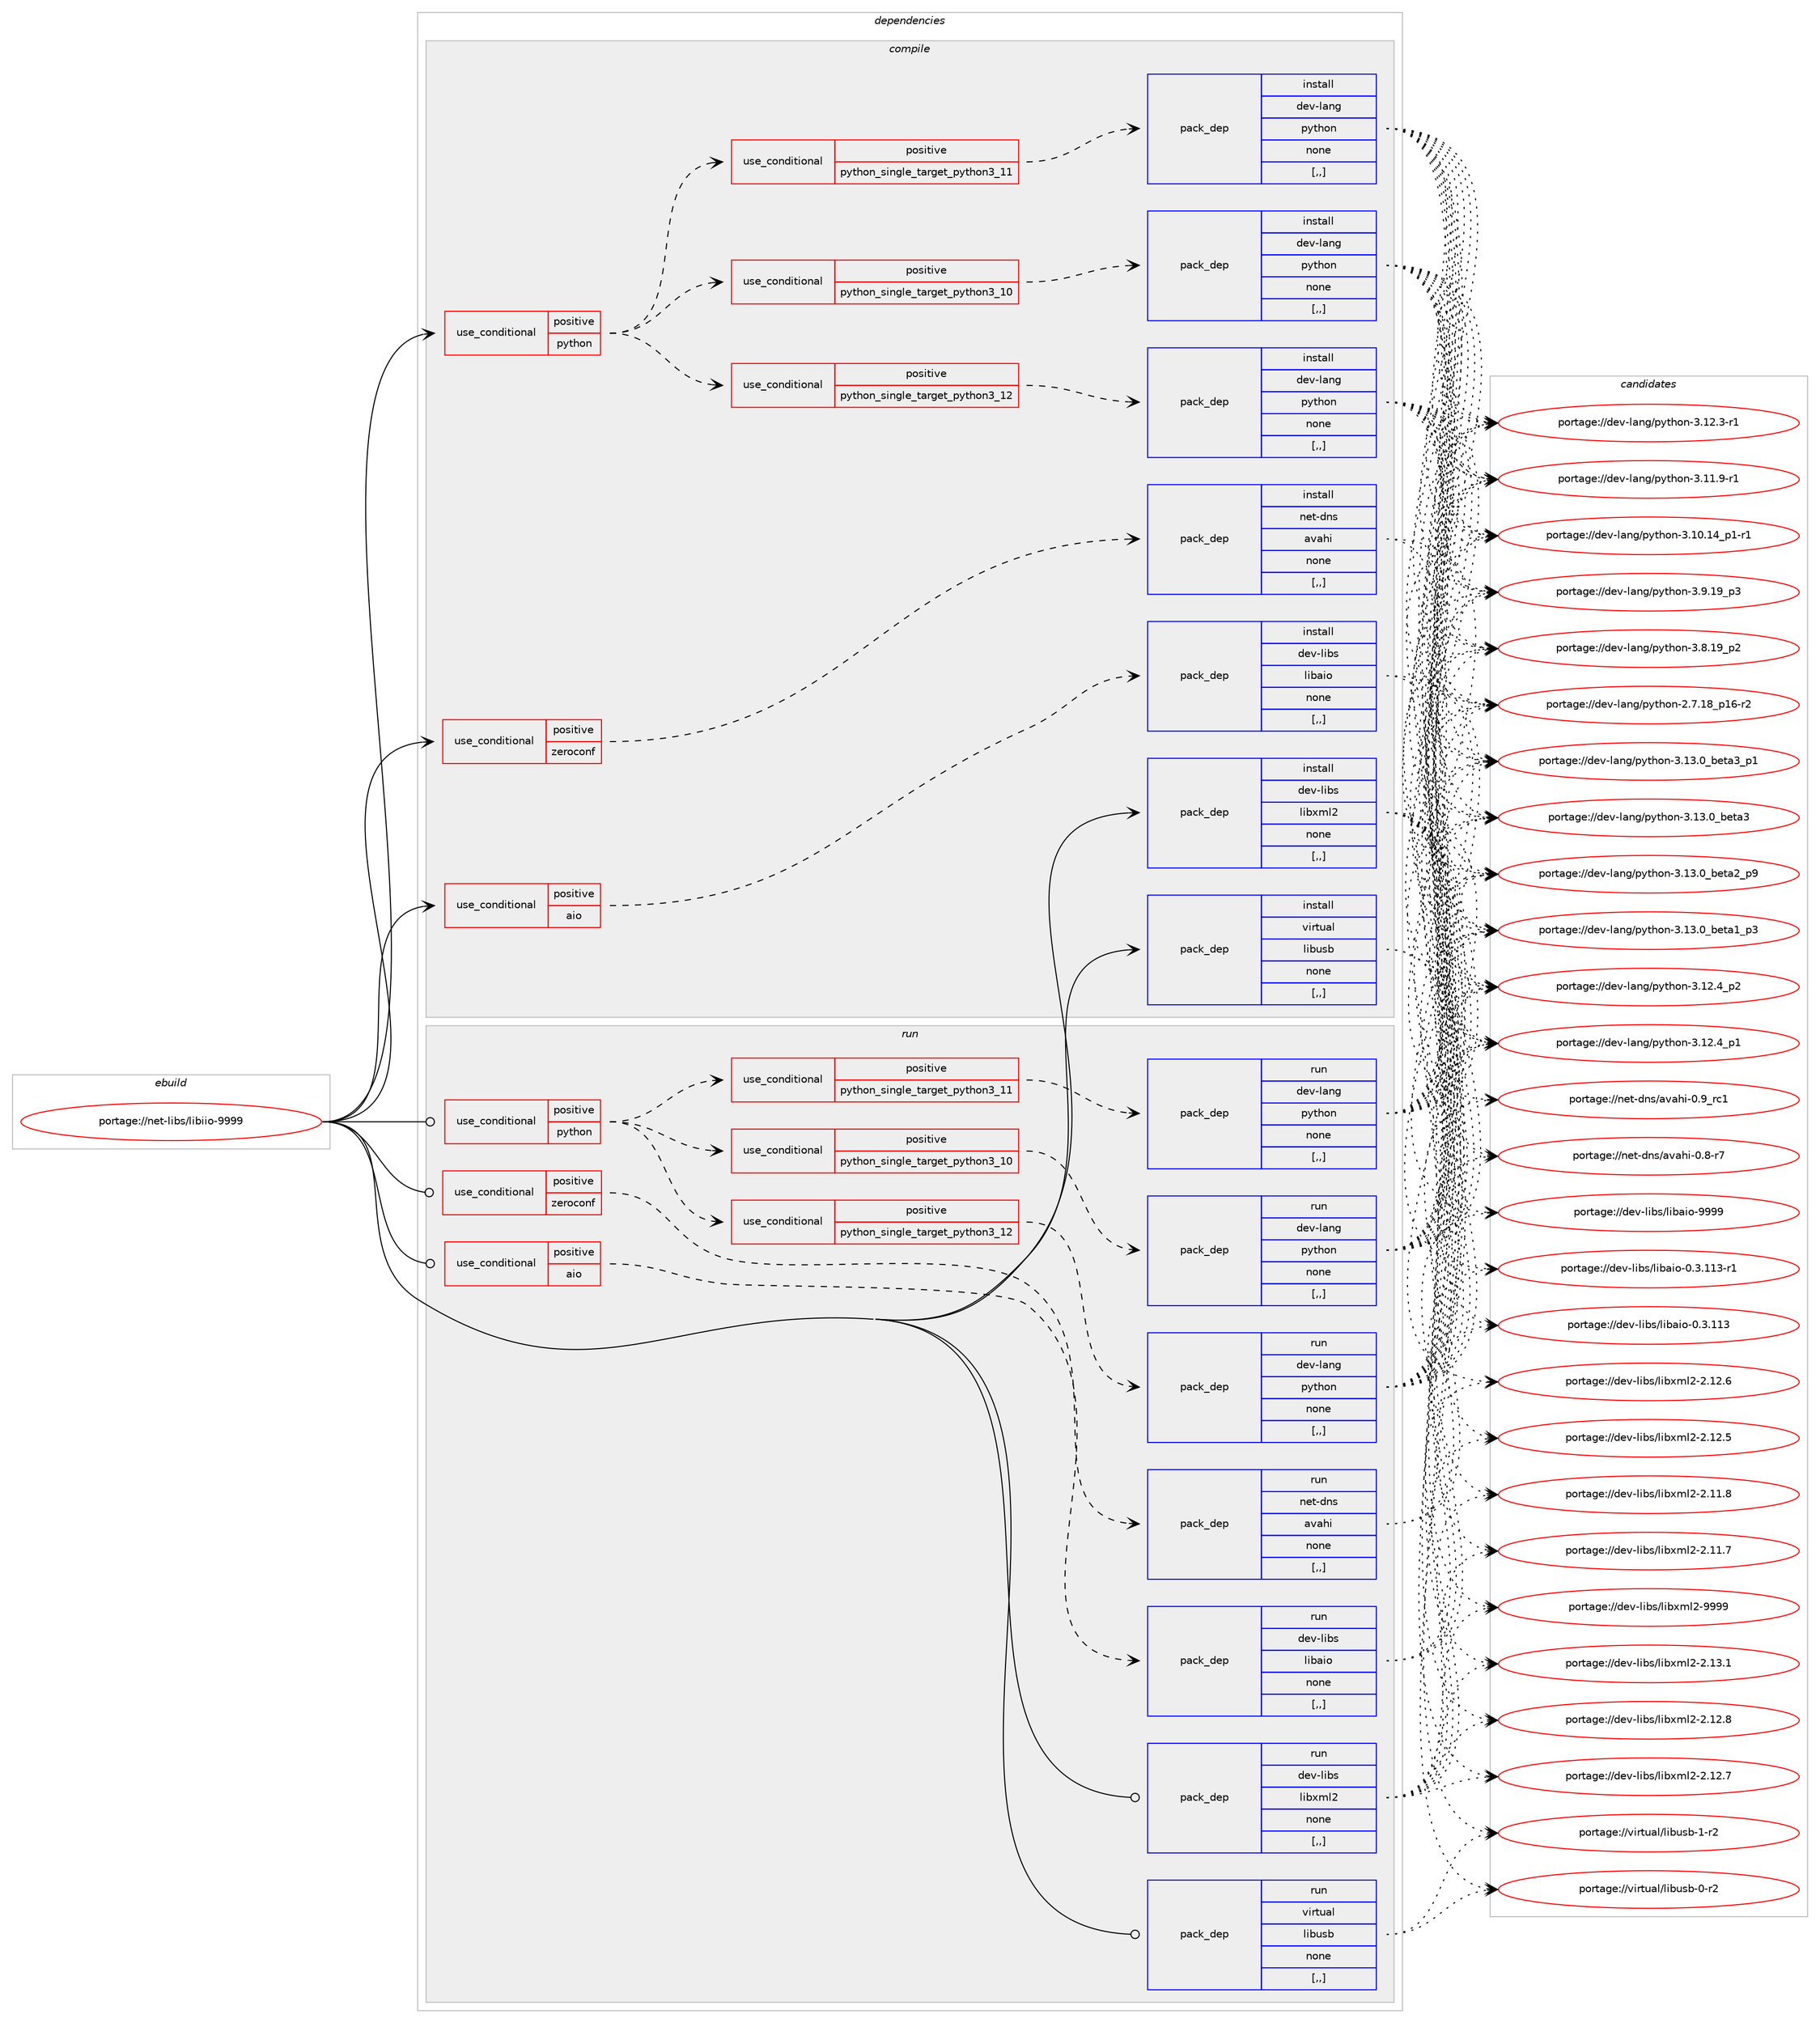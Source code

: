 digraph prolog {

# *************
# Graph options
# *************

newrank=true;
concentrate=true;
compound=true;
graph [rankdir=LR,fontname=Helvetica,fontsize=10,ranksep=1.5];#, ranksep=2.5, nodesep=0.2];
edge  [arrowhead=vee];
node  [fontname=Helvetica,fontsize=10];

# **********
# The ebuild
# **********

subgraph cluster_leftcol {
color=gray;
rank=same;
label=<<i>ebuild</i>>;
id [label="portage://net-libs/libiio-9999", color=red, width=4, href="../net-libs/libiio-9999.svg"];
}

# ****************
# The dependencies
# ****************

subgraph cluster_midcol {
color=gray;
label=<<i>dependencies</i>>;
subgraph cluster_compile {
fillcolor="#eeeeee";
style=filled;
label=<<i>compile</i>>;
subgraph cond93022 {
dependency356685 [label=<<TABLE BORDER="0" CELLBORDER="1" CELLSPACING="0" CELLPADDING="4"><TR><TD ROWSPAN="3" CELLPADDING="10">use_conditional</TD></TR><TR><TD>positive</TD></TR><TR><TD>aio</TD></TR></TABLE>>, shape=none, color=red];
subgraph pack261017 {
dependency356686 [label=<<TABLE BORDER="0" CELLBORDER="1" CELLSPACING="0" CELLPADDING="4" WIDTH="220"><TR><TD ROWSPAN="6" CELLPADDING="30">pack_dep</TD></TR><TR><TD WIDTH="110">install</TD></TR><TR><TD>dev-libs</TD></TR><TR><TD>libaio</TD></TR><TR><TD>none</TD></TR><TR><TD>[,,]</TD></TR></TABLE>>, shape=none, color=blue];
}
dependency356685:e -> dependency356686:w [weight=20,style="dashed",arrowhead="vee"];
}
id:e -> dependency356685:w [weight=20,style="solid",arrowhead="vee"];
subgraph cond93023 {
dependency356687 [label=<<TABLE BORDER="0" CELLBORDER="1" CELLSPACING="0" CELLPADDING="4"><TR><TD ROWSPAN="3" CELLPADDING="10">use_conditional</TD></TR><TR><TD>positive</TD></TR><TR><TD>python</TD></TR></TABLE>>, shape=none, color=red];
subgraph cond93024 {
dependency356688 [label=<<TABLE BORDER="0" CELLBORDER="1" CELLSPACING="0" CELLPADDING="4"><TR><TD ROWSPAN="3" CELLPADDING="10">use_conditional</TD></TR><TR><TD>positive</TD></TR><TR><TD>python_single_target_python3_10</TD></TR></TABLE>>, shape=none, color=red];
subgraph pack261018 {
dependency356689 [label=<<TABLE BORDER="0" CELLBORDER="1" CELLSPACING="0" CELLPADDING="4" WIDTH="220"><TR><TD ROWSPAN="6" CELLPADDING="30">pack_dep</TD></TR><TR><TD WIDTH="110">install</TD></TR><TR><TD>dev-lang</TD></TR><TR><TD>python</TD></TR><TR><TD>none</TD></TR><TR><TD>[,,]</TD></TR></TABLE>>, shape=none, color=blue];
}
dependency356688:e -> dependency356689:w [weight=20,style="dashed",arrowhead="vee"];
}
dependency356687:e -> dependency356688:w [weight=20,style="dashed",arrowhead="vee"];
subgraph cond93025 {
dependency356690 [label=<<TABLE BORDER="0" CELLBORDER="1" CELLSPACING="0" CELLPADDING="4"><TR><TD ROWSPAN="3" CELLPADDING="10">use_conditional</TD></TR><TR><TD>positive</TD></TR><TR><TD>python_single_target_python3_11</TD></TR></TABLE>>, shape=none, color=red];
subgraph pack261019 {
dependency356691 [label=<<TABLE BORDER="0" CELLBORDER="1" CELLSPACING="0" CELLPADDING="4" WIDTH="220"><TR><TD ROWSPAN="6" CELLPADDING="30">pack_dep</TD></TR><TR><TD WIDTH="110">install</TD></TR><TR><TD>dev-lang</TD></TR><TR><TD>python</TD></TR><TR><TD>none</TD></TR><TR><TD>[,,]</TD></TR></TABLE>>, shape=none, color=blue];
}
dependency356690:e -> dependency356691:w [weight=20,style="dashed",arrowhead="vee"];
}
dependency356687:e -> dependency356690:w [weight=20,style="dashed",arrowhead="vee"];
subgraph cond93026 {
dependency356692 [label=<<TABLE BORDER="0" CELLBORDER="1" CELLSPACING="0" CELLPADDING="4"><TR><TD ROWSPAN="3" CELLPADDING="10">use_conditional</TD></TR><TR><TD>positive</TD></TR><TR><TD>python_single_target_python3_12</TD></TR></TABLE>>, shape=none, color=red];
subgraph pack261020 {
dependency356693 [label=<<TABLE BORDER="0" CELLBORDER="1" CELLSPACING="0" CELLPADDING="4" WIDTH="220"><TR><TD ROWSPAN="6" CELLPADDING="30">pack_dep</TD></TR><TR><TD WIDTH="110">install</TD></TR><TR><TD>dev-lang</TD></TR><TR><TD>python</TD></TR><TR><TD>none</TD></TR><TR><TD>[,,]</TD></TR></TABLE>>, shape=none, color=blue];
}
dependency356692:e -> dependency356693:w [weight=20,style="dashed",arrowhead="vee"];
}
dependency356687:e -> dependency356692:w [weight=20,style="dashed",arrowhead="vee"];
}
id:e -> dependency356687:w [weight=20,style="solid",arrowhead="vee"];
subgraph cond93027 {
dependency356694 [label=<<TABLE BORDER="0" CELLBORDER="1" CELLSPACING="0" CELLPADDING="4"><TR><TD ROWSPAN="3" CELLPADDING="10">use_conditional</TD></TR><TR><TD>positive</TD></TR><TR><TD>zeroconf</TD></TR></TABLE>>, shape=none, color=red];
subgraph pack261021 {
dependency356695 [label=<<TABLE BORDER="0" CELLBORDER="1" CELLSPACING="0" CELLPADDING="4" WIDTH="220"><TR><TD ROWSPAN="6" CELLPADDING="30">pack_dep</TD></TR><TR><TD WIDTH="110">install</TD></TR><TR><TD>net-dns</TD></TR><TR><TD>avahi</TD></TR><TR><TD>none</TD></TR><TR><TD>[,,]</TD></TR></TABLE>>, shape=none, color=blue];
}
dependency356694:e -> dependency356695:w [weight=20,style="dashed",arrowhead="vee"];
}
id:e -> dependency356694:w [weight=20,style="solid",arrowhead="vee"];
subgraph pack261022 {
dependency356696 [label=<<TABLE BORDER="0" CELLBORDER="1" CELLSPACING="0" CELLPADDING="4" WIDTH="220"><TR><TD ROWSPAN="6" CELLPADDING="30">pack_dep</TD></TR><TR><TD WIDTH="110">install</TD></TR><TR><TD>dev-libs</TD></TR><TR><TD>libxml2</TD></TR><TR><TD>none</TD></TR><TR><TD>[,,]</TD></TR></TABLE>>, shape=none, color=blue];
}
id:e -> dependency356696:w [weight=20,style="solid",arrowhead="vee"];
subgraph pack261023 {
dependency356697 [label=<<TABLE BORDER="0" CELLBORDER="1" CELLSPACING="0" CELLPADDING="4" WIDTH="220"><TR><TD ROWSPAN="6" CELLPADDING="30">pack_dep</TD></TR><TR><TD WIDTH="110">install</TD></TR><TR><TD>virtual</TD></TR><TR><TD>libusb</TD></TR><TR><TD>none</TD></TR><TR><TD>[,,]</TD></TR></TABLE>>, shape=none, color=blue];
}
id:e -> dependency356697:w [weight=20,style="solid",arrowhead="vee"];
}
subgraph cluster_compileandrun {
fillcolor="#eeeeee";
style=filled;
label=<<i>compile and run</i>>;
}
subgraph cluster_run {
fillcolor="#eeeeee";
style=filled;
label=<<i>run</i>>;
subgraph cond93028 {
dependency356698 [label=<<TABLE BORDER="0" CELLBORDER="1" CELLSPACING="0" CELLPADDING="4"><TR><TD ROWSPAN="3" CELLPADDING="10">use_conditional</TD></TR><TR><TD>positive</TD></TR><TR><TD>aio</TD></TR></TABLE>>, shape=none, color=red];
subgraph pack261024 {
dependency356699 [label=<<TABLE BORDER="0" CELLBORDER="1" CELLSPACING="0" CELLPADDING="4" WIDTH="220"><TR><TD ROWSPAN="6" CELLPADDING="30">pack_dep</TD></TR><TR><TD WIDTH="110">run</TD></TR><TR><TD>dev-libs</TD></TR><TR><TD>libaio</TD></TR><TR><TD>none</TD></TR><TR><TD>[,,]</TD></TR></TABLE>>, shape=none, color=blue];
}
dependency356698:e -> dependency356699:w [weight=20,style="dashed",arrowhead="vee"];
}
id:e -> dependency356698:w [weight=20,style="solid",arrowhead="odot"];
subgraph cond93029 {
dependency356700 [label=<<TABLE BORDER="0" CELLBORDER="1" CELLSPACING="0" CELLPADDING="4"><TR><TD ROWSPAN="3" CELLPADDING="10">use_conditional</TD></TR><TR><TD>positive</TD></TR><TR><TD>python</TD></TR></TABLE>>, shape=none, color=red];
subgraph cond93030 {
dependency356701 [label=<<TABLE BORDER="0" CELLBORDER="1" CELLSPACING="0" CELLPADDING="4"><TR><TD ROWSPAN="3" CELLPADDING="10">use_conditional</TD></TR><TR><TD>positive</TD></TR><TR><TD>python_single_target_python3_10</TD></TR></TABLE>>, shape=none, color=red];
subgraph pack261025 {
dependency356702 [label=<<TABLE BORDER="0" CELLBORDER="1" CELLSPACING="0" CELLPADDING="4" WIDTH="220"><TR><TD ROWSPAN="6" CELLPADDING="30">pack_dep</TD></TR><TR><TD WIDTH="110">run</TD></TR><TR><TD>dev-lang</TD></TR><TR><TD>python</TD></TR><TR><TD>none</TD></TR><TR><TD>[,,]</TD></TR></TABLE>>, shape=none, color=blue];
}
dependency356701:e -> dependency356702:w [weight=20,style="dashed",arrowhead="vee"];
}
dependency356700:e -> dependency356701:w [weight=20,style="dashed",arrowhead="vee"];
subgraph cond93031 {
dependency356703 [label=<<TABLE BORDER="0" CELLBORDER="1" CELLSPACING="0" CELLPADDING="4"><TR><TD ROWSPAN="3" CELLPADDING="10">use_conditional</TD></TR><TR><TD>positive</TD></TR><TR><TD>python_single_target_python3_11</TD></TR></TABLE>>, shape=none, color=red];
subgraph pack261026 {
dependency356704 [label=<<TABLE BORDER="0" CELLBORDER="1" CELLSPACING="0" CELLPADDING="4" WIDTH="220"><TR><TD ROWSPAN="6" CELLPADDING="30">pack_dep</TD></TR><TR><TD WIDTH="110">run</TD></TR><TR><TD>dev-lang</TD></TR><TR><TD>python</TD></TR><TR><TD>none</TD></TR><TR><TD>[,,]</TD></TR></TABLE>>, shape=none, color=blue];
}
dependency356703:e -> dependency356704:w [weight=20,style="dashed",arrowhead="vee"];
}
dependency356700:e -> dependency356703:w [weight=20,style="dashed",arrowhead="vee"];
subgraph cond93032 {
dependency356705 [label=<<TABLE BORDER="0" CELLBORDER="1" CELLSPACING="0" CELLPADDING="4"><TR><TD ROWSPAN="3" CELLPADDING="10">use_conditional</TD></TR><TR><TD>positive</TD></TR><TR><TD>python_single_target_python3_12</TD></TR></TABLE>>, shape=none, color=red];
subgraph pack261027 {
dependency356706 [label=<<TABLE BORDER="0" CELLBORDER="1" CELLSPACING="0" CELLPADDING="4" WIDTH="220"><TR><TD ROWSPAN="6" CELLPADDING="30">pack_dep</TD></TR><TR><TD WIDTH="110">run</TD></TR><TR><TD>dev-lang</TD></TR><TR><TD>python</TD></TR><TR><TD>none</TD></TR><TR><TD>[,,]</TD></TR></TABLE>>, shape=none, color=blue];
}
dependency356705:e -> dependency356706:w [weight=20,style="dashed",arrowhead="vee"];
}
dependency356700:e -> dependency356705:w [weight=20,style="dashed",arrowhead="vee"];
}
id:e -> dependency356700:w [weight=20,style="solid",arrowhead="odot"];
subgraph cond93033 {
dependency356707 [label=<<TABLE BORDER="0" CELLBORDER="1" CELLSPACING="0" CELLPADDING="4"><TR><TD ROWSPAN="3" CELLPADDING="10">use_conditional</TD></TR><TR><TD>positive</TD></TR><TR><TD>zeroconf</TD></TR></TABLE>>, shape=none, color=red];
subgraph pack261028 {
dependency356708 [label=<<TABLE BORDER="0" CELLBORDER="1" CELLSPACING="0" CELLPADDING="4" WIDTH="220"><TR><TD ROWSPAN="6" CELLPADDING="30">pack_dep</TD></TR><TR><TD WIDTH="110">run</TD></TR><TR><TD>net-dns</TD></TR><TR><TD>avahi</TD></TR><TR><TD>none</TD></TR><TR><TD>[,,]</TD></TR></TABLE>>, shape=none, color=blue];
}
dependency356707:e -> dependency356708:w [weight=20,style="dashed",arrowhead="vee"];
}
id:e -> dependency356707:w [weight=20,style="solid",arrowhead="odot"];
subgraph pack261029 {
dependency356709 [label=<<TABLE BORDER="0" CELLBORDER="1" CELLSPACING="0" CELLPADDING="4" WIDTH="220"><TR><TD ROWSPAN="6" CELLPADDING="30">pack_dep</TD></TR><TR><TD WIDTH="110">run</TD></TR><TR><TD>dev-libs</TD></TR><TR><TD>libxml2</TD></TR><TR><TD>none</TD></TR><TR><TD>[,,]</TD></TR></TABLE>>, shape=none, color=blue];
}
id:e -> dependency356709:w [weight=20,style="solid",arrowhead="odot"];
subgraph pack261030 {
dependency356710 [label=<<TABLE BORDER="0" CELLBORDER="1" CELLSPACING="0" CELLPADDING="4" WIDTH="220"><TR><TD ROWSPAN="6" CELLPADDING="30">pack_dep</TD></TR><TR><TD WIDTH="110">run</TD></TR><TR><TD>virtual</TD></TR><TR><TD>libusb</TD></TR><TR><TD>none</TD></TR><TR><TD>[,,]</TD></TR></TABLE>>, shape=none, color=blue];
}
id:e -> dependency356710:w [weight=20,style="solid",arrowhead="odot"];
}
}

# **************
# The candidates
# **************

subgraph cluster_choices {
rank=same;
color=gray;
label=<<i>candidates</i>>;

subgraph choice261017 {
color=black;
nodesep=1;
choice10010111845108105981154710810598971051114557575757 [label="portage://dev-libs/libaio-9999", color=red, width=4,href="../dev-libs/libaio-9999.svg"];
choice100101118451081059811547108105989710511145484651464949514511449 [label="portage://dev-libs/libaio-0.3.113-r1", color=red, width=4,href="../dev-libs/libaio-0.3.113-r1.svg"];
choice10010111845108105981154710810598971051114548465146494951 [label="portage://dev-libs/libaio-0.3.113", color=red, width=4,href="../dev-libs/libaio-0.3.113.svg"];
dependency356686:e -> choice10010111845108105981154710810598971051114557575757:w [style=dotted,weight="100"];
dependency356686:e -> choice100101118451081059811547108105989710511145484651464949514511449:w [style=dotted,weight="100"];
dependency356686:e -> choice10010111845108105981154710810598971051114548465146494951:w [style=dotted,weight="100"];
}
subgraph choice261018 {
color=black;
nodesep=1;
choice10010111845108971101034711212111610411111045514649514648959810111697519511249 [label="portage://dev-lang/python-3.13.0_beta3_p1", color=red, width=4,href="../dev-lang/python-3.13.0_beta3_p1.svg"];
choice1001011184510897110103471121211161041111104551464951464895981011169751 [label="portage://dev-lang/python-3.13.0_beta3", color=red, width=4,href="../dev-lang/python-3.13.0_beta3.svg"];
choice10010111845108971101034711212111610411111045514649514648959810111697509511257 [label="portage://dev-lang/python-3.13.0_beta2_p9", color=red, width=4,href="../dev-lang/python-3.13.0_beta2_p9.svg"];
choice10010111845108971101034711212111610411111045514649514648959810111697499511251 [label="portage://dev-lang/python-3.13.0_beta1_p3", color=red, width=4,href="../dev-lang/python-3.13.0_beta1_p3.svg"];
choice100101118451089711010347112121116104111110455146495046529511250 [label="portage://dev-lang/python-3.12.4_p2", color=red, width=4,href="../dev-lang/python-3.12.4_p2.svg"];
choice100101118451089711010347112121116104111110455146495046529511249 [label="portage://dev-lang/python-3.12.4_p1", color=red, width=4,href="../dev-lang/python-3.12.4_p1.svg"];
choice100101118451089711010347112121116104111110455146495046514511449 [label="portage://dev-lang/python-3.12.3-r1", color=red, width=4,href="../dev-lang/python-3.12.3-r1.svg"];
choice100101118451089711010347112121116104111110455146494946574511449 [label="portage://dev-lang/python-3.11.9-r1", color=red, width=4,href="../dev-lang/python-3.11.9-r1.svg"];
choice100101118451089711010347112121116104111110455146494846495295112494511449 [label="portage://dev-lang/python-3.10.14_p1-r1", color=red, width=4,href="../dev-lang/python-3.10.14_p1-r1.svg"];
choice100101118451089711010347112121116104111110455146574649579511251 [label="portage://dev-lang/python-3.9.19_p3", color=red, width=4,href="../dev-lang/python-3.9.19_p3.svg"];
choice100101118451089711010347112121116104111110455146564649579511250 [label="portage://dev-lang/python-3.8.19_p2", color=red, width=4,href="../dev-lang/python-3.8.19_p2.svg"];
choice100101118451089711010347112121116104111110455046554649569511249544511450 [label="portage://dev-lang/python-2.7.18_p16-r2", color=red, width=4,href="../dev-lang/python-2.7.18_p16-r2.svg"];
dependency356689:e -> choice10010111845108971101034711212111610411111045514649514648959810111697519511249:w [style=dotted,weight="100"];
dependency356689:e -> choice1001011184510897110103471121211161041111104551464951464895981011169751:w [style=dotted,weight="100"];
dependency356689:e -> choice10010111845108971101034711212111610411111045514649514648959810111697509511257:w [style=dotted,weight="100"];
dependency356689:e -> choice10010111845108971101034711212111610411111045514649514648959810111697499511251:w [style=dotted,weight="100"];
dependency356689:e -> choice100101118451089711010347112121116104111110455146495046529511250:w [style=dotted,weight="100"];
dependency356689:e -> choice100101118451089711010347112121116104111110455146495046529511249:w [style=dotted,weight="100"];
dependency356689:e -> choice100101118451089711010347112121116104111110455146495046514511449:w [style=dotted,weight="100"];
dependency356689:e -> choice100101118451089711010347112121116104111110455146494946574511449:w [style=dotted,weight="100"];
dependency356689:e -> choice100101118451089711010347112121116104111110455146494846495295112494511449:w [style=dotted,weight="100"];
dependency356689:e -> choice100101118451089711010347112121116104111110455146574649579511251:w [style=dotted,weight="100"];
dependency356689:e -> choice100101118451089711010347112121116104111110455146564649579511250:w [style=dotted,weight="100"];
dependency356689:e -> choice100101118451089711010347112121116104111110455046554649569511249544511450:w [style=dotted,weight="100"];
}
subgraph choice261019 {
color=black;
nodesep=1;
choice10010111845108971101034711212111610411111045514649514648959810111697519511249 [label="portage://dev-lang/python-3.13.0_beta3_p1", color=red, width=4,href="../dev-lang/python-3.13.0_beta3_p1.svg"];
choice1001011184510897110103471121211161041111104551464951464895981011169751 [label="portage://dev-lang/python-3.13.0_beta3", color=red, width=4,href="../dev-lang/python-3.13.0_beta3.svg"];
choice10010111845108971101034711212111610411111045514649514648959810111697509511257 [label="portage://dev-lang/python-3.13.0_beta2_p9", color=red, width=4,href="../dev-lang/python-3.13.0_beta2_p9.svg"];
choice10010111845108971101034711212111610411111045514649514648959810111697499511251 [label="portage://dev-lang/python-3.13.0_beta1_p3", color=red, width=4,href="../dev-lang/python-3.13.0_beta1_p3.svg"];
choice100101118451089711010347112121116104111110455146495046529511250 [label="portage://dev-lang/python-3.12.4_p2", color=red, width=4,href="../dev-lang/python-3.12.4_p2.svg"];
choice100101118451089711010347112121116104111110455146495046529511249 [label="portage://dev-lang/python-3.12.4_p1", color=red, width=4,href="../dev-lang/python-3.12.4_p1.svg"];
choice100101118451089711010347112121116104111110455146495046514511449 [label="portage://dev-lang/python-3.12.3-r1", color=red, width=4,href="../dev-lang/python-3.12.3-r1.svg"];
choice100101118451089711010347112121116104111110455146494946574511449 [label="portage://dev-lang/python-3.11.9-r1", color=red, width=4,href="../dev-lang/python-3.11.9-r1.svg"];
choice100101118451089711010347112121116104111110455146494846495295112494511449 [label="portage://dev-lang/python-3.10.14_p1-r1", color=red, width=4,href="../dev-lang/python-3.10.14_p1-r1.svg"];
choice100101118451089711010347112121116104111110455146574649579511251 [label="portage://dev-lang/python-3.9.19_p3", color=red, width=4,href="../dev-lang/python-3.9.19_p3.svg"];
choice100101118451089711010347112121116104111110455146564649579511250 [label="portage://dev-lang/python-3.8.19_p2", color=red, width=4,href="../dev-lang/python-3.8.19_p2.svg"];
choice100101118451089711010347112121116104111110455046554649569511249544511450 [label="portage://dev-lang/python-2.7.18_p16-r2", color=red, width=4,href="../dev-lang/python-2.7.18_p16-r2.svg"];
dependency356691:e -> choice10010111845108971101034711212111610411111045514649514648959810111697519511249:w [style=dotted,weight="100"];
dependency356691:e -> choice1001011184510897110103471121211161041111104551464951464895981011169751:w [style=dotted,weight="100"];
dependency356691:e -> choice10010111845108971101034711212111610411111045514649514648959810111697509511257:w [style=dotted,weight="100"];
dependency356691:e -> choice10010111845108971101034711212111610411111045514649514648959810111697499511251:w [style=dotted,weight="100"];
dependency356691:e -> choice100101118451089711010347112121116104111110455146495046529511250:w [style=dotted,weight="100"];
dependency356691:e -> choice100101118451089711010347112121116104111110455146495046529511249:w [style=dotted,weight="100"];
dependency356691:e -> choice100101118451089711010347112121116104111110455146495046514511449:w [style=dotted,weight="100"];
dependency356691:e -> choice100101118451089711010347112121116104111110455146494946574511449:w [style=dotted,weight="100"];
dependency356691:e -> choice100101118451089711010347112121116104111110455146494846495295112494511449:w [style=dotted,weight="100"];
dependency356691:e -> choice100101118451089711010347112121116104111110455146574649579511251:w [style=dotted,weight="100"];
dependency356691:e -> choice100101118451089711010347112121116104111110455146564649579511250:w [style=dotted,weight="100"];
dependency356691:e -> choice100101118451089711010347112121116104111110455046554649569511249544511450:w [style=dotted,weight="100"];
}
subgraph choice261020 {
color=black;
nodesep=1;
choice10010111845108971101034711212111610411111045514649514648959810111697519511249 [label="portage://dev-lang/python-3.13.0_beta3_p1", color=red, width=4,href="../dev-lang/python-3.13.0_beta3_p1.svg"];
choice1001011184510897110103471121211161041111104551464951464895981011169751 [label="portage://dev-lang/python-3.13.0_beta3", color=red, width=4,href="../dev-lang/python-3.13.0_beta3.svg"];
choice10010111845108971101034711212111610411111045514649514648959810111697509511257 [label="portage://dev-lang/python-3.13.0_beta2_p9", color=red, width=4,href="../dev-lang/python-3.13.0_beta2_p9.svg"];
choice10010111845108971101034711212111610411111045514649514648959810111697499511251 [label="portage://dev-lang/python-3.13.0_beta1_p3", color=red, width=4,href="../dev-lang/python-3.13.0_beta1_p3.svg"];
choice100101118451089711010347112121116104111110455146495046529511250 [label="portage://dev-lang/python-3.12.4_p2", color=red, width=4,href="../dev-lang/python-3.12.4_p2.svg"];
choice100101118451089711010347112121116104111110455146495046529511249 [label="portage://dev-lang/python-3.12.4_p1", color=red, width=4,href="../dev-lang/python-3.12.4_p1.svg"];
choice100101118451089711010347112121116104111110455146495046514511449 [label="portage://dev-lang/python-3.12.3-r1", color=red, width=4,href="../dev-lang/python-3.12.3-r1.svg"];
choice100101118451089711010347112121116104111110455146494946574511449 [label="portage://dev-lang/python-3.11.9-r1", color=red, width=4,href="../dev-lang/python-3.11.9-r1.svg"];
choice100101118451089711010347112121116104111110455146494846495295112494511449 [label="portage://dev-lang/python-3.10.14_p1-r1", color=red, width=4,href="../dev-lang/python-3.10.14_p1-r1.svg"];
choice100101118451089711010347112121116104111110455146574649579511251 [label="portage://dev-lang/python-3.9.19_p3", color=red, width=4,href="../dev-lang/python-3.9.19_p3.svg"];
choice100101118451089711010347112121116104111110455146564649579511250 [label="portage://dev-lang/python-3.8.19_p2", color=red, width=4,href="../dev-lang/python-3.8.19_p2.svg"];
choice100101118451089711010347112121116104111110455046554649569511249544511450 [label="portage://dev-lang/python-2.7.18_p16-r2", color=red, width=4,href="../dev-lang/python-2.7.18_p16-r2.svg"];
dependency356693:e -> choice10010111845108971101034711212111610411111045514649514648959810111697519511249:w [style=dotted,weight="100"];
dependency356693:e -> choice1001011184510897110103471121211161041111104551464951464895981011169751:w [style=dotted,weight="100"];
dependency356693:e -> choice10010111845108971101034711212111610411111045514649514648959810111697509511257:w [style=dotted,weight="100"];
dependency356693:e -> choice10010111845108971101034711212111610411111045514649514648959810111697499511251:w [style=dotted,weight="100"];
dependency356693:e -> choice100101118451089711010347112121116104111110455146495046529511250:w [style=dotted,weight="100"];
dependency356693:e -> choice100101118451089711010347112121116104111110455146495046529511249:w [style=dotted,weight="100"];
dependency356693:e -> choice100101118451089711010347112121116104111110455146495046514511449:w [style=dotted,weight="100"];
dependency356693:e -> choice100101118451089711010347112121116104111110455146494946574511449:w [style=dotted,weight="100"];
dependency356693:e -> choice100101118451089711010347112121116104111110455146494846495295112494511449:w [style=dotted,weight="100"];
dependency356693:e -> choice100101118451089711010347112121116104111110455146574649579511251:w [style=dotted,weight="100"];
dependency356693:e -> choice100101118451089711010347112121116104111110455146564649579511250:w [style=dotted,weight="100"];
dependency356693:e -> choice100101118451089711010347112121116104111110455046554649569511249544511450:w [style=dotted,weight="100"];
}
subgraph choice261021 {
color=black;
nodesep=1;
choice1101011164510011011547971189710410545484657951149949 [label="portage://net-dns/avahi-0.9_rc1", color=red, width=4,href="../net-dns/avahi-0.9_rc1.svg"];
choice11010111645100110115479711897104105454846564511455 [label="portage://net-dns/avahi-0.8-r7", color=red, width=4,href="../net-dns/avahi-0.8-r7.svg"];
dependency356695:e -> choice1101011164510011011547971189710410545484657951149949:w [style=dotted,weight="100"];
dependency356695:e -> choice11010111645100110115479711897104105454846564511455:w [style=dotted,weight="100"];
}
subgraph choice261022 {
color=black;
nodesep=1;
choice10010111845108105981154710810598120109108504557575757 [label="portage://dev-libs/libxml2-9999", color=red, width=4,href="../dev-libs/libxml2-9999.svg"];
choice100101118451081059811547108105981201091085045504649514649 [label="portage://dev-libs/libxml2-2.13.1", color=red, width=4,href="../dev-libs/libxml2-2.13.1.svg"];
choice100101118451081059811547108105981201091085045504649504656 [label="portage://dev-libs/libxml2-2.12.8", color=red, width=4,href="../dev-libs/libxml2-2.12.8.svg"];
choice100101118451081059811547108105981201091085045504649504655 [label="portage://dev-libs/libxml2-2.12.7", color=red, width=4,href="../dev-libs/libxml2-2.12.7.svg"];
choice100101118451081059811547108105981201091085045504649504654 [label="portage://dev-libs/libxml2-2.12.6", color=red, width=4,href="../dev-libs/libxml2-2.12.6.svg"];
choice100101118451081059811547108105981201091085045504649504653 [label="portage://dev-libs/libxml2-2.12.5", color=red, width=4,href="../dev-libs/libxml2-2.12.5.svg"];
choice100101118451081059811547108105981201091085045504649494656 [label="portage://dev-libs/libxml2-2.11.8", color=red, width=4,href="../dev-libs/libxml2-2.11.8.svg"];
choice100101118451081059811547108105981201091085045504649494655 [label="portage://dev-libs/libxml2-2.11.7", color=red, width=4,href="../dev-libs/libxml2-2.11.7.svg"];
dependency356696:e -> choice10010111845108105981154710810598120109108504557575757:w [style=dotted,weight="100"];
dependency356696:e -> choice100101118451081059811547108105981201091085045504649514649:w [style=dotted,weight="100"];
dependency356696:e -> choice100101118451081059811547108105981201091085045504649504656:w [style=dotted,weight="100"];
dependency356696:e -> choice100101118451081059811547108105981201091085045504649504655:w [style=dotted,weight="100"];
dependency356696:e -> choice100101118451081059811547108105981201091085045504649504654:w [style=dotted,weight="100"];
dependency356696:e -> choice100101118451081059811547108105981201091085045504649504653:w [style=dotted,weight="100"];
dependency356696:e -> choice100101118451081059811547108105981201091085045504649494656:w [style=dotted,weight="100"];
dependency356696:e -> choice100101118451081059811547108105981201091085045504649494655:w [style=dotted,weight="100"];
}
subgraph choice261023 {
color=black;
nodesep=1;
choice1181051141161179710847108105981171159845494511450 [label="portage://virtual/libusb-1-r2", color=red, width=4,href="../virtual/libusb-1-r2.svg"];
choice1181051141161179710847108105981171159845484511450 [label="portage://virtual/libusb-0-r2", color=red, width=4,href="../virtual/libusb-0-r2.svg"];
dependency356697:e -> choice1181051141161179710847108105981171159845494511450:w [style=dotted,weight="100"];
dependency356697:e -> choice1181051141161179710847108105981171159845484511450:w [style=dotted,weight="100"];
}
subgraph choice261024 {
color=black;
nodesep=1;
choice10010111845108105981154710810598971051114557575757 [label="portage://dev-libs/libaio-9999", color=red, width=4,href="../dev-libs/libaio-9999.svg"];
choice100101118451081059811547108105989710511145484651464949514511449 [label="portage://dev-libs/libaio-0.3.113-r1", color=red, width=4,href="../dev-libs/libaio-0.3.113-r1.svg"];
choice10010111845108105981154710810598971051114548465146494951 [label="portage://dev-libs/libaio-0.3.113", color=red, width=4,href="../dev-libs/libaio-0.3.113.svg"];
dependency356699:e -> choice10010111845108105981154710810598971051114557575757:w [style=dotted,weight="100"];
dependency356699:e -> choice100101118451081059811547108105989710511145484651464949514511449:w [style=dotted,weight="100"];
dependency356699:e -> choice10010111845108105981154710810598971051114548465146494951:w [style=dotted,weight="100"];
}
subgraph choice261025 {
color=black;
nodesep=1;
choice10010111845108971101034711212111610411111045514649514648959810111697519511249 [label="portage://dev-lang/python-3.13.0_beta3_p1", color=red, width=4,href="../dev-lang/python-3.13.0_beta3_p1.svg"];
choice1001011184510897110103471121211161041111104551464951464895981011169751 [label="portage://dev-lang/python-3.13.0_beta3", color=red, width=4,href="../dev-lang/python-3.13.0_beta3.svg"];
choice10010111845108971101034711212111610411111045514649514648959810111697509511257 [label="portage://dev-lang/python-3.13.0_beta2_p9", color=red, width=4,href="../dev-lang/python-3.13.0_beta2_p9.svg"];
choice10010111845108971101034711212111610411111045514649514648959810111697499511251 [label="portage://dev-lang/python-3.13.0_beta1_p3", color=red, width=4,href="../dev-lang/python-3.13.0_beta1_p3.svg"];
choice100101118451089711010347112121116104111110455146495046529511250 [label="portage://dev-lang/python-3.12.4_p2", color=red, width=4,href="../dev-lang/python-3.12.4_p2.svg"];
choice100101118451089711010347112121116104111110455146495046529511249 [label="portage://dev-lang/python-3.12.4_p1", color=red, width=4,href="../dev-lang/python-3.12.4_p1.svg"];
choice100101118451089711010347112121116104111110455146495046514511449 [label="portage://dev-lang/python-3.12.3-r1", color=red, width=4,href="../dev-lang/python-3.12.3-r1.svg"];
choice100101118451089711010347112121116104111110455146494946574511449 [label="portage://dev-lang/python-3.11.9-r1", color=red, width=4,href="../dev-lang/python-3.11.9-r1.svg"];
choice100101118451089711010347112121116104111110455146494846495295112494511449 [label="portage://dev-lang/python-3.10.14_p1-r1", color=red, width=4,href="../dev-lang/python-3.10.14_p1-r1.svg"];
choice100101118451089711010347112121116104111110455146574649579511251 [label="portage://dev-lang/python-3.9.19_p3", color=red, width=4,href="../dev-lang/python-3.9.19_p3.svg"];
choice100101118451089711010347112121116104111110455146564649579511250 [label="portage://dev-lang/python-3.8.19_p2", color=red, width=4,href="../dev-lang/python-3.8.19_p2.svg"];
choice100101118451089711010347112121116104111110455046554649569511249544511450 [label="portage://dev-lang/python-2.7.18_p16-r2", color=red, width=4,href="../dev-lang/python-2.7.18_p16-r2.svg"];
dependency356702:e -> choice10010111845108971101034711212111610411111045514649514648959810111697519511249:w [style=dotted,weight="100"];
dependency356702:e -> choice1001011184510897110103471121211161041111104551464951464895981011169751:w [style=dotted,weight="100"];
dependency356702:e -> choice10010111845108971101034711212111610411111045514649514648959810111697509511257:w [style=dotted,weight="100"];
dependency356702:e -> choice10010111845108971101034711212111610411111045514649514648959810111697499511251:w [style=dotted,weight="100"];
dependency356702:e -> choice100101118451089711010347112121116104111110455146495046529511250:w [style=dotted,weight="100"];
dependency356702:e -> choice100101118451089711010347112121116104111110455146495046529511249:w [style=dotted,weight="100"];
dependency356702:e -> choice100101118451089711010347112121116104111110455146495046514511449:w [style=dotted,weight="100"];
dependency356702:e -> choice100101118451089711010347112121116104111110455146494946574511449:w [style=dotted,weight="100"];
dependency356702:e -> choice100101118451089711010347112121116104111110455146494846495295112494511449:w [style=dotted,weight="100"];
dependency356702:e -> choice100101118451089711010347112121116104111110455146574649579511251:w [style=dotted,weight="100"];
dependency356702:e -> choice100101118451089711010347112121116104111110455146564649579511250:w [style=dotted,weight="100"];
dependency356702:e -> choice100101118451089711010347112121116104111110455046554649569511249544511450:w [style=dotted,weight="100"];
}
subgraph choice261026 {
color=black;
nodesep=1;
choice10010111845108971101034711212111610411111045514649514648959810111697519511249 [label="portage://dev-lang/python-3.13.0_beta3_p1", color=red, width=4,href="../dev-lang/python-3.13.0_beta3_p1.svg"];
choice1001011184510897110103471121211161041111104551464951464895981011169751 [label="portage://dev-lang/python-3.13.0_beta3", color=red, width=4,href="../dev-lang/python-3.13.0_beta3.svg"];
choice10010111845108971101034711212111610411111045514649514648959810111697509511257 [label="portage://dev-lang/python-3.13.0_beta2_p9", color=red, width=4,href="../dev-lang/python-3.13.0_beta2_p9.svg"];
choice10010111845108971101034711212111610411111045514649514648959810111697499511251 [label="portage://dev-lang/python-3.13.0_beta1_p3", color=red, width=4,href="../dev-lang/python-3.13.0_beta1_p3.svg"];
choice100101118451089711010347112121116104111110455146495046529511250 [label="portage://dev-lang/python-3.12.4_p2", color=red, width=4,href="../dev-lang/python-3.12.4_p2.svg"];
choice100101118451089711010347112121116104111110455146495046529511249 [label="portage://dev-lang/python-3.12.4_p1", color=red, width=4,href="../dev-lang/python-3.12.4_p1.svg"];
choice100101118451089711010347112121116104111110455146495046514511449 [label="portage://dev-lang/python-3.12.3-r1", color=red, width=4,href="../dev-lang/python-3.12.3-r1.svg"];
choice100101118451089711010347112121116104111110455146494946574511449 [label="portage://dev-lang/python-3.11.9-r1", color=red, width=4,href="../dev-lang/python-3.11.9-r1.svg"];
choice100101118451089711010347112121116104111110455146494846495295112494511449 [label="portage://dev-lang/python-3.10.14_p1-r1", color=red, width=4,href="../dev-lang/python-3.10.14_p1-r1.svg"];
choice100101118451089711010347112121116104111110455146574649579511251 [label="portage://dev-lang/python-3.9.19_p3", color=red, width=4,href="../dev-lang/python-3.9.19_p3.svg"];
choice100101118451089711010347112121116104111110455146564649579511250 [label="portage://dev-lang/python-3.8.19_p2", color=red, width=4,href="../dev-lang/python-3.8.19_p2.svg"];
choice100101118451089711010347112121116104111110455046554649569511249544511450 [label="portage://dev-lang/python-2.7.18_p16-r2", color=red, width=4,href="../dev-lang/python-2.7.18_p16-r2.svg"];
dependency356704:e -> choice10010111845108971101034711212111610411111045514649514648959810111697519511249:w [style=dotted,weight="100"];
dependency356704:e -> choice1001011184510897110103471121211161041111104551464951464895981011169751:w [style=dotted,weight="100"];
dependency356704:e -> choice10010111845108971101034711212111610411111045514649514648959810111697509511257:w [style=dotted,weight="100"];
dependency356704:e -> choice10010111845108971101034711212111610411111045514649514648959810111697499511251:w [style=dotted,weight="100"];
dependency356704:e -> choice100101118451089711010347112121116104111110455146495046529511250:w [style=dotted,weight="100"];
dependency356704:e -> choice100101118451089711010347112121116104111110455146495046529511249:w [style=dotted,weight="100"];
dependency356704:e -> choice100101118451089711010347112121116104111110455146495046514511449:w [style=dotted,weight="100"];
dependency356704:e -> choice100101118451089711010347112121116104111110455146494946574511449:w [style=dotted,weight="100"];
dependency356704:e -> choice100101118451089711010347112121116104111110455146494846495295112494511449:w [style=dotted,weight="100"];
dependency356704:e -> choice100101118451089711010347112121116104111110455146574649579511251:w [style=dotted,weight="100"];
dependency356704:e -> choice100101118451089711010347112121116104111110455146564649579511250:w [style=dotted,weight="100"];
dependency356704:e -> choice100101118451089711010347112121116104111110455046554649569511249544511450:w [style=dotted,weight="100"];
}
subgraph choice261027 {
color=black;
nodesep=1;
choice10010111845108971101034711212111610411111045514649514648959810111697519511249 [label="portage://dev-lang/python-3.13.0_beta3_p1", color=red, width=4,href="../dev-lang/python-3.13.0_beta3_p1.svg"];
choice1001011184510897110103471121211161041111104551464951464895981011169751 [label="portage://dev-lang/python-3.13.0_beta3", color=red, width=4,href="../dev-lang/python-3.13.0_beta3.svg"];
choice10010111845108971101034711212111610411111045514649514648959810111697509511257 [label="portage://dev-lang/python-3.13.0_beta2_p9", color=red, width=4,href="../dev-lang/python-3.13.0_beta2_p9.svg"];
choice10010111845108971101034711212111610411111045514649514648959810111697499511251 [label="portage://dev-lang/python-3.13.0_beta1_p3", color=red, width=4,href="../dev-lang/python-3.13.0_beta1_p3.svg"];
choice100101118451089711010347112121116104111110455146495046529511250 [label="portage://dev-lang/python-3.12.4_p2", color=red, width=4,href="../dev-lang/python-3.12.4_p2.svg"];
choice100101118451089711010347112121116104111110455146495046529511249 [label="portage://dev-lang/python-3.12.4_p1", color=red, width=4,href="../dev-lang/python-3.12.4_p1.svg"];
choice100101118451089711010347112121116104111110455146495046514511449 [label="portage://dev-lang/python-3.12.3-r1", color=red, width=4,href="../dev-lang/python-3.12.3-r1.svg"];
choice100101118451089711010347112121116104111110455146494946574511449 [label="portage://dev-lang/python-3.11.9-r1", color=red, width=4,href="../dev-lang/python-3.11.9-r1.svg"];
choice100101118451089711010347112121116104111110455146494846495295112494511449 [label="portage://dev-lang/python-3.10.14_p1-r1", color=red, width=4,href="../dev-lang/python-3.10.14_p1-r1.svg"];
choice100101118451089711010347112121116104111110455146574649579511251 [label="portage://dev-lang/python-3.9.19_p3", color=red, width=4,href="../dev-lang/python-3.9.19_p3.svg"];
choice100101118451089711010347112121116104111110455146564649579511250 [label="portage://dev-lang/python-3.8.19_p2", color=red, width=4,href="../dev-lang/python-3.8.19_p2.svg"];
choice100101118451089711010347112121116104111110455046554649569511249544511450 [label="portage://dev-lang/python-2.7.18_p16-r2", color=red, width=4,href="../dev-lang/python-2.7.18_p16-r2.svg"];
dependency356706:e -> choice10010111845108971101034711212111610411111045514649514648959810111697519511249:w [style=dotted,weight="100"];
dependency356706:e -> choice1001011184510897110103471121211161041111104551464951464895981011169751:w [style=dotted,weight="100"];
dependency356706:e -> choice10010111845108971101034711212111610411111045514649514648959810111697509511257:w [style=dotted,weight="100"];
dependency356706:e -> choice10010111845108971101034711212111610411111045514649514648959810111697499511251:w [style=dotted,weight="100"];
dependency356706:e -> choice100101118451089711010347112121116104111110455146495046529511250:w [style=dotted,weight="100"];
dependency356706:e -> choice100101118451089711010347112121116104111110455146495046529511249:w [style=dotted,weight="100"];
dependency356706:e -> choice100101118451089711010347112121116104111110455146495046514511449:w [style=dotted,weight="100"];
dependency356706:e -> choice100101118451089711010347112121116104111110455146494946574511449:w [style=dotted,weight="100"];
dependency356706:e -> choice100101118451089711010347112121116104111110455146494846495295112494511449:w [style=dotted,weight="100"];
dependency356706:e -> choice100101118451089711010347112121116104111110455146574649579511251:w [style=dotted,weight="100"];
dependency356706:e -> choice100101118451089711010347112121116104111110455146564649579511250:w [style=dotted,weight="100"];
dependency356706:e -> choice100101118451089711010347112121116104111110455046554649569511249544511450:w [style=dotted,weight="100"];
}
subgraph choice261028 {
color=black;
nodesep=1;
choice1101011164510011011547971189710410545484657951149949 [label="portage://net-dns/avahi-0.9_rc1", color=red, width=4,href="../net-dns/avahi-0.9_rc1.svg"];
choice11010111645100110115479711897104105454846564511455 [label="portage://net-dns/avahi-0.8-r7", color=red, width=4,href="../net-dns/avahi-0.8-r7.svg"];
dependency356708:e -> choice1101011164510011011547971189710410545484657951149949:w [style=dotted,weight="100"];
dependency356708:e -> choice11010111645100110115479711897104105454846564511455:w [style=dotted,weight="100"];
}
subgraph choice261029 {
color=black;
nodesep=1;
choice10010111845108105981154710810598120109108504557575757 [label="portage://dev-libs/libxml2-9999", color=red, width=4,href="../dev-libs/libxml2-9999.svg"];
choice100101118451081059811547108105981201091085045504649514649 [label="portage://dev-libs/libxml2-2.13.1", color=red, width=4,href="../dev-libs/libxml2-2.13.1.svg"];
choice100101118451081059811547108105981201091085045504649504656 [label="portage://dev-libs/libxml2-2.12.8", color=red, width=4,href="../dev-libs/libxml2-2.12.8.svg"];
choice100101118451081059811547108105981201091085045504649504655 [label="portage://dev-libs/libxml2-2.12.7", color=red, width=4,href="../dev-libs/libxml2-2.12.7.svg"];
choice100101118451081059811547108105981201091085045504649504654 [label="portage://dev-libs/libxml2-2.12.6", color=red, width=4,href="../dev-libs/libxml2-2.12.6.svg"];
choice100101118451081059811547108105981201091085045504649504653 [label="portage://dev-libs/libxml2-2.12.5", color=red, width=4,href="../dev-libs/libxml2-2.12.5.svg"];
choice100101118451081059811547108105981201091085045504649494656 [label="portage://dev-libs/libxml2-2.11.8", color=red, width=4,href="../dev-libs/libxml2-2.11.8.svg"];
choice100101118451081059811547108105981201091085045504649494655 [label="portage://dev-libs/libxml2-2.11.7", color=red, width=4,href="../dev-libs/libxml2-2.11.7.svg"];
dependency356709:e -> choice10010111845108105981154710810598120109108504557575757:w [style=dotted,weight="100"];
dependency356709:e -> choice100101118451081059811547108105981201091085045504649514649:w [style=dotted,weight="100"];
dependency356709:e -> choice100101118451081059811547108105981201091085045504649504656:w [style=dotted,weight="100"];
dependency356709:e -> choice100101118451081059811547108105981201091085045504649504655:w [style=dotted,weight="100"];
dependency356709:e -> choice100101118451081059811547108105981201091085045504649504654:w [style=dotted,weight="100"];
dependency356709:e -> choice100101118451081059811547108105981201091085045504649504653:w [style=dotted,weight="100"];
dependency356709:e -> choice100101118451081059811547108105981201091085045504649494656:w [style=dotted,weight="100"];
dependency356709:e -> choice100101118451081059811547108105981201091085045504649494655:w [style=dotted,weight="100"];
}
subgraph choice261030 {
color=black;
nodesep=1;
choice1181051141161179710847108105981171159845494511450 [label="portage://virtual/libusb-1-r2", color=red, width=4,href="../virtual/libusb-1-r2.svg"];
choice1181051141161179710847108105981171159845484511450 [label="portage://virtual/libusb-0-r2", color=red, width=4,href="../virtual/libusb-0-r2.svg"];
dependency356710:e -> choice1181051141161179710847108105981171159845494511450:w [style=dotted,weight="100"];
dependency356710:e -> choice1181051141161179710847108105981171159845484511450:w [style=dotted,weight="100"];
}
}

}
